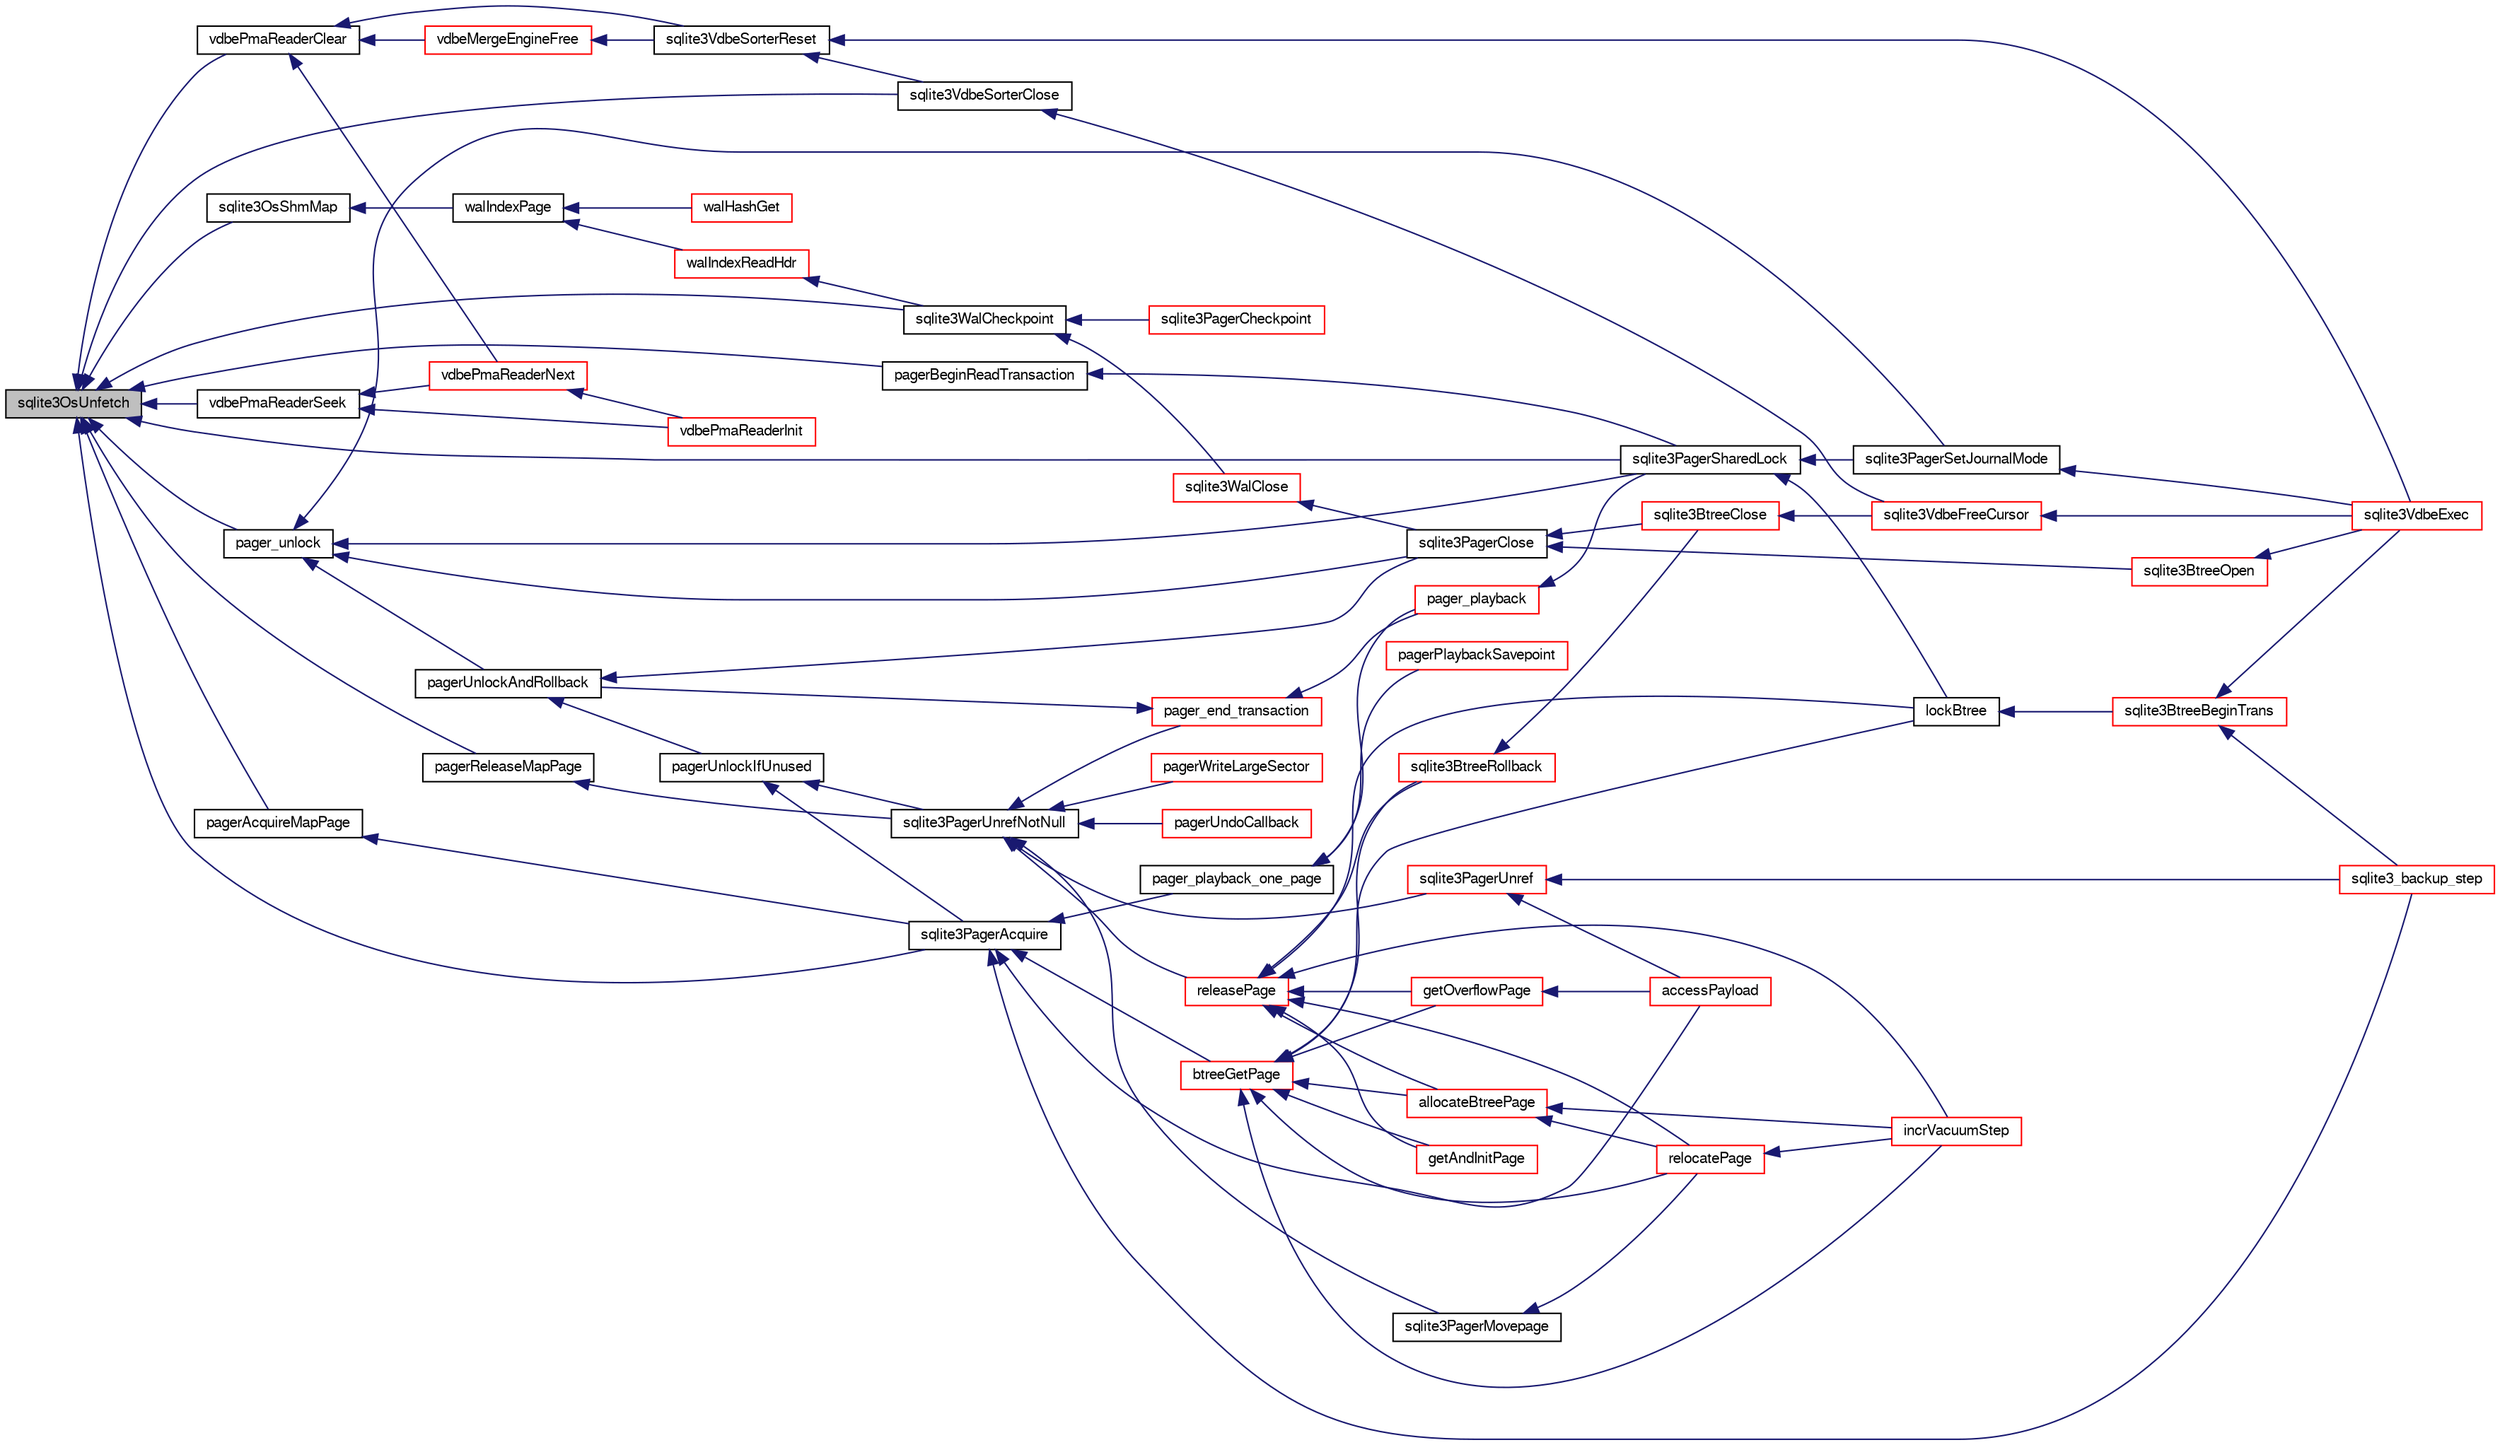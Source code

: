 digraph "sqlite3OsUnfetch"
{
  edge [fontname="FreeSans",fontsize="10",labelfontname="FreeSans",labelfontsize="10"];
  node [fontname="FreeSans",fontsize="10",shape=record];
  rankdir="LR";
  Node619986 [label="sqlite3OsUnfetch",height=0.2,width=0.4,color="black", fillcolor="grey75", style="filled", fontcolor="black"];
  Node619986 -> Node619987 [dir="back",color="midnightblue",fontsize="10",style="solid",fontname="FreeSans"];
  Node619987 [label="sqlite3OsShmMap",height=0.2,width=0.4,color="black", fillcolor="white", style="filled",URL="$sqlite3_8c.html#a04a984c66d8178200fe9a3ff100e20d3"];
  Node619987 -> Node619988 [dir="back",color="midnightblue",fontsize="10",style="solid",fontname="FreeSans"];
  Node619988 [label="walIndexPage",height=0.2,width=0.4,color="black", fillcolor="white", style="filled",URL="$sqlite3_8c.html#affd3251fd1aa1218170d421177256e24"];
  Node619988 -> Node619989 [dir="back",color="midnightblue",fontsize="10",style="solid",fontname="FreeSans"];
  Node619989 [label="walHashGet",height=0.2,width=0.4,color="red", fillcolor="white", style="filled",URL="$sqlite3_8c.html#ae19bbc16575c591b6e0aee0aed2cfaf3"];
  Node619988 -> Node619993 [dir="back",color="midnightblue",fontsize="10",style="solid",fontname="FreeSans"];
  Node619993 [label="walIndexReadHdr",height=0.2,width=0.4,color="red", fillcolor="white", style="filled",URL="$sqlite3_8c.html#a66529e9c71a2bef92c4eb34bdd3a72a2"];
  Node619993 -> Node620278 [dir="back",color="midnightblue",fontsize="10",style="solid",fontname="FreeSans"];
  Node620278 [label="sqlite3WalCheckpoint",height=0.2,width=0.4,color="black", fillcolor="white", style="filled",URL="$sqlite3_8c.html#a58bec6523fa854142169cdff1fbb8e5f"];
  Node620278 -> Node620279 [dir="back",color="midnightblue",fontsize="10",style="solid",fontname="FreeSans"];
  Node620279 [label="sqlite3PagerCheckpoint",height=0.2,width=0.4,color="red", fillcolor="white", style="filled",URL="$sqlite3_8c.html#a51b879bda409240901c1443161246045"];
  Node620278 -> Node620286 [dir="back",color="midnightblue",fontsize="10",style="solid",fontname="FreeSans"];
  Node620286 [label="sqlite3WalClose",height=0.2,width=0.4,color="red", fillcolor="white", style="filled",URL="$sqlite3_8c.html#abfd7d36ec6ea41ecb2717dd4c6b0571e"];
  Node620286 -> Node620287 [dir="back",color="midnightblue",fontsize="10",style="solid",fontname="FreeSans"];
  Node620287 [label="sqlite3PagerClose",height=0.2,width=0.4,color="black", fillcolor="white", style="filled",URL="$sqlite3_8c.html#af94b1f96b60689fd09422cce2c85f53f"];
  Node620287 -> Node620268 [dir="back",color="midnightblue",fontsize="10",style="solid",fontname="FreeSans"];
  Node620268 [label="sqlite3BtreeOpen",height=0.2,width=0.4,color="red", fillcolor="white", style="filled",URL="$sqlite3_8c.html#a13dcb44dc34af6ce9d38de9c5aa975f9"];
  Node620268 -> Node619999 [dir="back",color="midnightblue",fontsize="10",style="solid",fontname="FreeSans"];
  Node619999 [label="sqlite3VdbeExec",height=0.2,width=0.4,color="red", fillcolor="white", style="filled",URL="$sqlite3_8c.html#a8ce40a614bdc56719c4d642b1e4dfb21"];
  Node620287 -> Node620288 [dir="back",color="midnightblue",fontsize="10",style="solid",fontname="FreeSans"];
  Node620288 [label="sqlite3BtreeClose",height=0.2,width=0.4,color="red", fillcolor="white", style="filled",URL="$sqlite3_8c.html#a729b65009b66a99200496b09c124df01"];
  Node620288 -> Node620289 [dir="back",color="midnightblue",fontsize="10",style="solid",fontname="FreeSans"];
  Node620289 [label="sqlite3VdbeFreeCursor",height=0.2,width=0.4,color="red", fillcolor="white", style="filled",URL="$sqlite3_8c.html#a0f9084083e1d0639708934630f33d6ef"];
  Node620289 -> Node619999 [dir="back",color="midnightblue",fontsize="10",style="solid",fontname="FreeSans"];
  Node619986 -> Node620400 [dir="back",color="midnightblue",fontsize="10",style="solid",fontname="FreeSans"];
  Node620400 [label="pager_unlock",height=0.2,width=0.4,color="black", fillcolor="white", style="filled",URL="$sqlite3_8c.html#a5b54bd09bd76fa68eb6310fbf9bbaf20"];
  Node620400 -> Node620299 [dir="back",color="midnightblue",fontsize="10",style="solid",fontname="FreeSans"];
  Node620299 [label="pagerUnlockAndRollback",height=0.2,width=0.4,color="black", fillcolor="white", style="filled",URL="$sqlite3_8c.html#a02d96b7bf62c3b13ba905d168914518c"];
  Node620299 -> Node620287 [dir="back",color="midnightblue",fontsize="10",style="solid",fontname="FreeSans"];
  Node620299 -> Node620300 [dir="back",color="midnightblue",fontsize="10",style="solid",fontname="FreeSans"];
  Node620300 [label="pagerUnlockIfUnused",height=0.2,width=0.4,color="black", fillcolor="white", style="filled",URL="$sqlite3_8c.html#abf547f4276efb6f10262f7fde1e4d065"];
  Node620300 -> Node620301 [dir="back",color="midnightblue",fontsize="10",style="solid",fontname="FreeSans"];
  Node620301 [label="sqlite3PagerAcquire",height=0.2,width=0.4,color="black", fillcolor="white", style="filled",URL="$sqlite3_8c.html#a22a53daafd2bd778cda390312651f994"];
  Node620301 -> Node620302 [dir="back",color="midnightblue",fontsize="10",style="solid",fontname="FreeSans"];
  Node620302 [label="pager_playback_one_page",height=0.2,width=0.4,color="black", fillcolor="white", style="filled",URL="$sqlite3_8c.html#adfca1dee9939482792fe2b4ed982d00e"];
  Node620302 -> Node620303 [dir="back",color="midnightblue",fontsize="10",style="solid",fontname="FreeSans"];
  Node620303 [label="pager_playback",height=0.2,width=0.4,color="red", fillcolor="white", style="filled",URL="$sqlite3_8c.html#a9d9a750a9fc76eb4b668c8a16b164a65"];
  Node620303 -> Node619997 [dir="back",color="midnightblue",fontsize="10",style="solid",fontname="FreeSans"];
  Node619997 [label="sqlite3PagerSharedLock",height=0.2,width=0.4,color="black", fillcolor="white", style="filled",URL="$sqlite3_8c.html#a58c197b629fb6eaacf96c7add57c70df"];
  Node619997 -> Node619998 [dir="back",color="midnightblue",fontsize="10",style="solid",fontname="FreeSans"];
  Node619998 [label="sqlite3PagerSetJournalMode",height=0.2,width=0.4,color="black", fillcolor="white", style="filled",URL="$sqlite3_8c.html#afb929a0a4553cda84de16180ddbd09f7"];
  Node619998 -> Node619999 [dir="back",color="midnightblue",fontsize="10",style="solid",fontname="FreeSans"];
  Node619997 -> Node620260 [dir="back",color="midnightblue",fontsize="10",style="solid",fontname="FreeSans"];
  Node620260 [label="lockBtree",height=0.2,width=0.4,color="black", fillcolor="white", style="filled",URL="$sqlite3_8c.html#a5b808194d3178be15705a420265cee9d"];
  Node620260 -> Node620261 [dir="back",color="midnightblue",fontsize="10",style="solid",fontname="FreeSans"];
  Node620261 [label="sqlite3BtreeBeginTrans",height=0.2,width=0.4,color="red", fillcolor="white", style="filled",URL="$sqlite3_8c.html#a52d6706df15c67c22aa7d0e290c16bf5"];
  Node620261 -> Node620212 [dir="back",color="midnightblue",fontsize="10",style="solid",fontname="FreeSans"];
  Node620212 [label="sqlite3_backup_step",height=0.2,width=0.4,color="red", fillcolor="white", style="filled",URL="$sqlite3_8h.html#a1699b75e98d082eebc465a9e64c35269"];
  Node620261 -> Node619999 [dir="back",color="midnightblue",fontsize="10",style="solid",fontname="FreeSans"];
  Node620302 -> Node620296 [dir="back",color="midnightblue",fontsize="10",style="solid",fontname="FreeSans"];
  Node620296 [label="pagerPlaybackSavepoint",height=0.2,width=0.4,color="red", fillcolor="white", style="filled",URL="$sqlite3_8c.html#aedf76c3b6661c4244cc3e2c5464fd12e"];
  Node620301 -> Node620304 [dir="back",color="midnightblue",fontsize="10",style="solid",fontname="FreeSans"];
  Node620304 [label="btreeGetPage",height=0.2,width=0.4,color="red", fillcolor="white", style="filled",URL="$sqlite3_8c.html#ac59679e30ceb0190614fbd19a7feb6de"];
  Node620304 -> Node620305 [dir="back",color="midnightblue",fontsize="10",style="solid",fontname="FreeSans"];
  Node620305 [label="getAndInitPage",height=0.2,width=0.4,color="red", fillcolor="white", style="filled",URL="$sqlite3_8c.html#ae85122d12808231a8d58459440a405ab"];
  Node620304 -> Node620260 [dir="back",color="midnightblue",fontsize="10",style="solid",fontname="FreeSans"];
  Node620304 -> Node620334 [dir="back",color="midnightblue",fontsize="10",style="solid",fontname="FreeSans"];
  Node620334 [label="relocatePage",height=0.2,width=0.4,color="red", fillcolor="white", style="filled",URL="$sqlite3_8c.html#af8fb5934ff87b02845c89350c57fd2bc"];
  Node620334 -> Node620335 [dir="back",color="midnightblue",fontsize="10",style="solid",fontname="FreeSans"];
  Node620335 [label="incrVacuumStep",height=0.2,width=0.4,color="red", fillcolor="white", style="filled",URL="$sqlite3_8c.html#a68a85130a567f1700dc0907ec9227892"];
  Node620304 -> Node620335 [dir="back",color="midnightblue",fontsize="10",style="solid",fontname="FreeSans"];
  Node620304 -> Node620340 [dir="back",color="midnightblue",fontsize="10",style="solid",fontname="FreeSans"];
  Node620340 [label="sqlite3BtreeRollback",height=0.2,width=0.4,color="red", fillcolor="white", style="filled",URL="$sqlite3_8c.html#a317473acdafdd688385c8954f09de186"];
  Node620340 -> Node620288 [dir="back",color="midnightblue",fontsize="10",style="solid",fontname="FreeSans"];
  Node620304 -> Node620341 [dir="back",color="midnightblue",fontsize="10",style="solid",fontname="FreeSans"];
  Node620341 [label="getOverflowPage",height=0.2,width=0.4,color="red", fillcolor="white", style="filled",URL="$sqlite3_8c.html#af907f898e049d621e2c9dc1ed1d63cf4"];
  Node620341 -> Node620342 [dir="back",color="midnightblue",fontsize="10",style="solid",fontname="FreeSans"];
  Node620342 [label="accessPayload",height=0.2,width=0.4,color="red", fillcolor="white", style="filled",URL="$sqlite3_8c.html#acf70e6d3cb6afd54d677b3dffb6959d2"];
  Node620304 -> Node620353 [dir="back",color="midnightblue",fontsize="10",style="solid",fontname="FreeSans"];
  Node620353 [label="allocateBtreePage",height=0.2,width=0.4,color="red", fillcolor="white", style="filled",URL="$sqlite3_8c.html#ae84ce1103eabfe9455a6a59e6cec4a33"];
  Node620353 -> Node620334 [dir="back",color="midnightblue",fontsize="10",style="solid",fontname="FreeSans"];
  Node620353 -> Node620335 [dir="back",color="midnightblue",fontsize="10",style="solid",fontname="FreeSans"];
  Node620301 -> Node620342 [dir="back",color="midnightblue",fontsize="10",style="solid",fontname="FreeSans"];
  Node620301 -> Node620212 [dir="back",color="midnightblue",fontsize="10",style="solid",fontname="FreeSans"];
  Node620300 -> Node620361 [dir="back",color="midnightblue",fontsize="10",style="solid",fontname="FreeSans"];
  Node620361 [label="sqlite3PagerUnrefNotNull",height=0.2,width=0.4,color="black", fillcolor="white", style="filled",URL="$sqlite3_8c.html#a4b314f96f09f5c68c94672e420e31ab9"];
  Node620361 -> Node620362 [dir="back",color="midnightblue",fontsize="10",style="solid",fontname="FreeSans"];
  Node620362 [label="pager_end_transaction",height=0.2,width=0.4,color="red", fillcolor="white", style="filled",URL="$sqlite3_8c.html#a0814e2cfab386b1e3ba74528870339fe"];
  Node620362 -> Node620299 [dir="back",color="midnightblue",fontsize="10",style="solid",fontname="FreeSans"];
  Node620362 -> Node620303 [dir="back",color="midnightblue",fontsize="10",style="solid",fontname="FreeSans"];
  Node620361 -> Node620365 [dir="back",color="midnightblue",fontsize="10",style="solid",fontname="FreeSans"];
  Node620365 [label="pagerUndoCallback",height=0.2,width=0.4,color="red", fillcolor="white", style="filled",URL="$sqlite3_8c.html#aca578b7eaed97dbbc2219eb67e1de24f"];
  Node620361 -> Node620366 [dir="back",color="midnightblue",fontsize="10",style="solid",fontname="FreeSans"];
  Node620366 [label="sqlite3PagerUnref",height=0.2,width=0.4,color="red", fillcolor="white", style="filled",URL="$sqlite3_8c.html#aa9d040b7f24a8a5d99bf96863b52cd15"];
  Node620366 -> Node620342 [dir="back",color="midnightblue",fontsize="10",style="solid",fontname="FreeSans"];
  Node620366 -> Node620212 [dir="back",color="midnightblue",fontsize="10",style="solid",fontname="FreeSans"];
  Node620361 -> Node620379 [dir="back",color="midnightblue",fontsize="10",style="solid",fontname="FreeSans"];
  Node620379 [label="pagerWriteLargeSector",height=0.2,width=0.4,color="red", fillcolor="white", style="filled",URL="$sqlite3_8c.html#a06334f0cc1c2dc95ffe29c2359928b92"];
  Node620361 -> Node620381 [dir="back",color="midnightblue",fontsize="10",style="solid",fontname="FreeSans"];
  Node620381 [label="sqlite3PagerMovepage",height=0.2,width=0.4,color="black", fillcolor="white", style="filled",URL="$sqlite3_8c.html#a8cdedc7a185709301f12c4d7b305aa1e"];
  Node620381 -> Node620334 [dir="back",color="midnightblue",fontsize="10",style="solid",fontname="FreeSans"];
  Node620361 -> Node620388 [dir="back",color="midnightblue",fontsize="10",style="solid",fontname="FreeSans"];
  Node620388 [label="releasePage",height=0.2,width=0.4,color="red", fillcolor="white", style="filled",URL="$sqlite3_8c.html#a92c6fb14f9bcf117440c35116c26d6c4"];
  Node620388 -> Node620305 [dir="back",color="midnightblue",fontsize="10",style="solid",fontname="FreeSans"];
  Node620388 -> Node620260 [dir="back",color="midnightblue",fontsize="10",style="solid",fontname="FreeSans"];
  Node620388 -> Node620334 [dir="back",color="midnightblue",fontsize="10",style="solid",fontname="FreeSans"];
  Node620388 -> Node620335 [dir="back",color="midnightblue",fontsize="10",style="solid",fontname="FreeSans"];
  Node620388 -> Node620340 [dir="back",color="midnightblue",fontsize="10",style="solid",fontname="FreeSans"];
  Node620388 -> Node620341 [dir="back",color="midnightblue",fontsize="10",style="solid",fontname="FreeSans"];
  Node620388 -> Node620353 [dir="back",color="midnightblue",fontsize="10",style="solid",fontname="FreeSans"];
  Node620400 -> Node620287 [dir="back",color="midnightblue",fontsize="10",style="solid",fontname="FreeSans"];
  Node620400 -> Node619997 [dir="back",color="midnightblue",fontsize="10",style="solid",fontname="FreeSans"];
  Node620400 -> Node619998 [dir="back",color="midnightblue",fontsize="10",style="solid",fontname="FreeSans"];
  Node619986 -> Node619996 [dir="back",color="midnightblue",fontsize="10",style="solid",fontname="FreeSans"];
  Node619996 [label="pagerBeginReadTransaction",height=0.2,width=0.4,color="black", fillcolor="white", style="filled",URL="$sqlite3_8c.html#a4a484b6c404f96050418d965e3cc17a1"];
  Node619996 -> Node619997 [dir="back",color="midnightblue",fontsize="10",style="solid",fontname="FreeSans"];
  Node619986 -> Node620401 [dir="back",color="midnightblue",fontsize="10",style="solid",fontname="FreeSans"];
  Node620401 [label="pagerAcquireMapPage",height=0.2,width=0.4,color="black", fillcolor="white", style="filled",URL="$sqlite3_8c.html#affc12640bbd7572ae41f1943f3b8bb3b"];
  Node620401 -> Node620301 [dir="back",color="midnightblue",fontsize="10",style="solid",fontname="FreeSans"];
  Node619986 -> Node620402 [dir="back",color="midnightblue",fontsize="10",style="solid",fontname="FreeSans"];
  Node620402 [label="pagerReleaseMapPage",height=0.2,width=0.4,color="black", fillcolor="white", style="filled",URL="$sqlite3_8c.html#aefa288f9febba49488ab634f8b0d5f6d"];
  Node620402 -> Node620361 [dir="back",color="midnightblue",fontsize="10",style="solid",fontname="FreeSans"];
  Node619986 -> Node619997 [dir="back",color="midnightblue",fontsize="10",style="solid",fontname="FreeSans"];
  Node619986 -> Node620301 [dir="back",color="midnightblue",fontsize="10",style="solid",fontname="FreeSans"];
  Node619986 -> Node620278 [dir="back",color="midnightblue",fontsize="10",style="solid",fontname="FreeSans"];
  Node619986 -> Node620403 [dir="back",color="midnightblue",fontsize="10",style="solid",fontname="FreeSans"];
  Node620403 [label="vdbePmaReaderClear",height=0.2,width=0.4,color="black", fillcolor="white", style="filled",URL="$sqlite3_8c.html#ae4ef2e668d3028e75343e65046d42a2d"];
  Node620403 -> Node620404 [dir="back",color="midnightblue",fontsize="10",style="solid",fontname="FreeSans"];
  Node620404 [label="vdbePmaReaderNext",height=0.2,width=0.4,color="red", fillcolor="white", style="filled",URL="$sqlite3_8c.html#af63a38a01ef1374e7a717f83c2ccf648"];
  Node620404 -> Node620405 [dir="back",color="midnightblue",fontsize="10",style="solid",fontname="FreeSans"];
  Node620405 [label="vdbePmaReaderInit",height=0.2,width=0.4,color="red", fillcolor="white", style="filled",URL="$sqlite3_8c.html#a721a310daa0db281ae2ec97c1e330853"];
  Node620403 -> Node620420 [dir="back",color="midnightblue",fontsize="10",style="solid",fontname="FreeSans"];
  Node620420 [label="vdbeMergeEngineFree",height=0.2,width=0.4,color="red", fillcolor="white", style="filled",URL="$sqlite3_8c.html#a6cb59e7106205b62881f202786177310"];
  Node620420 -> Node620423 [dir="back",color="midnightblue",fontsize="10",style="solid",fontname="FreeSans"];
  Node620423 [label="sqlite3VdbeSorterReset",height=0.2,width=0.4,color="black", fillcolor="white", style="filled",URL="$sqlite3_8c.html#a5dc239f845e793a82dd1d60ed3ed9c09"];
  Node620423 -> Node619999 [dir="back",color="midnightblue",fontsize="10",style="solid",fontname="FreeSans"];
  Node620423 -> Node620424 [dir="back",color="midnightblue",fontsize="10",style="solid",fontname="FreeSans"];
  Node620424 [label="sqlite3VdbeSorterClose",height=0.2,width=0.4,color="black", fillcolor="white", style="filled",URL="$sqlite3_8c.html#a787fa9e9800f8ae4ef3fa11044ed1ac9"];
  Node620424 -> Node620289 [dir="back",color="midnightblue",fontsize="10",style="solid",fontname="FreeSans"];
  Node620403 -> Node620423 [dir="back",color="midnightblue",fontsize="10",style="solid",fontname="FreeSans"];
  Node619986 -> Node620426 [dir="back",color="midnightblue",fontsize="10",style="solid",fontname="FreeSans"];
  Node620426 [label="vdbePmaReaderSeek",height=0.2,width=0.4,color="black", fillcolor="white", style="filled",URL="$sqlite3_8c.html#a2a5cefd3f6bc43af80ad2be35b2528d7"];
  Node620426 -> Node620404 [dir="back",color="midnightblue",fontsize="10",style="solid",fontname="FreeSans"];
  Node620426 -> Node620405 [dir="back",color="midnightblue",fontsize="10",style="solid",fontname="FreeSans"];
  Node619986 -> Node620424 [dir="back",color="midnightblue",fontsize="10",style="solid",fontname="FreeSans"];
}
